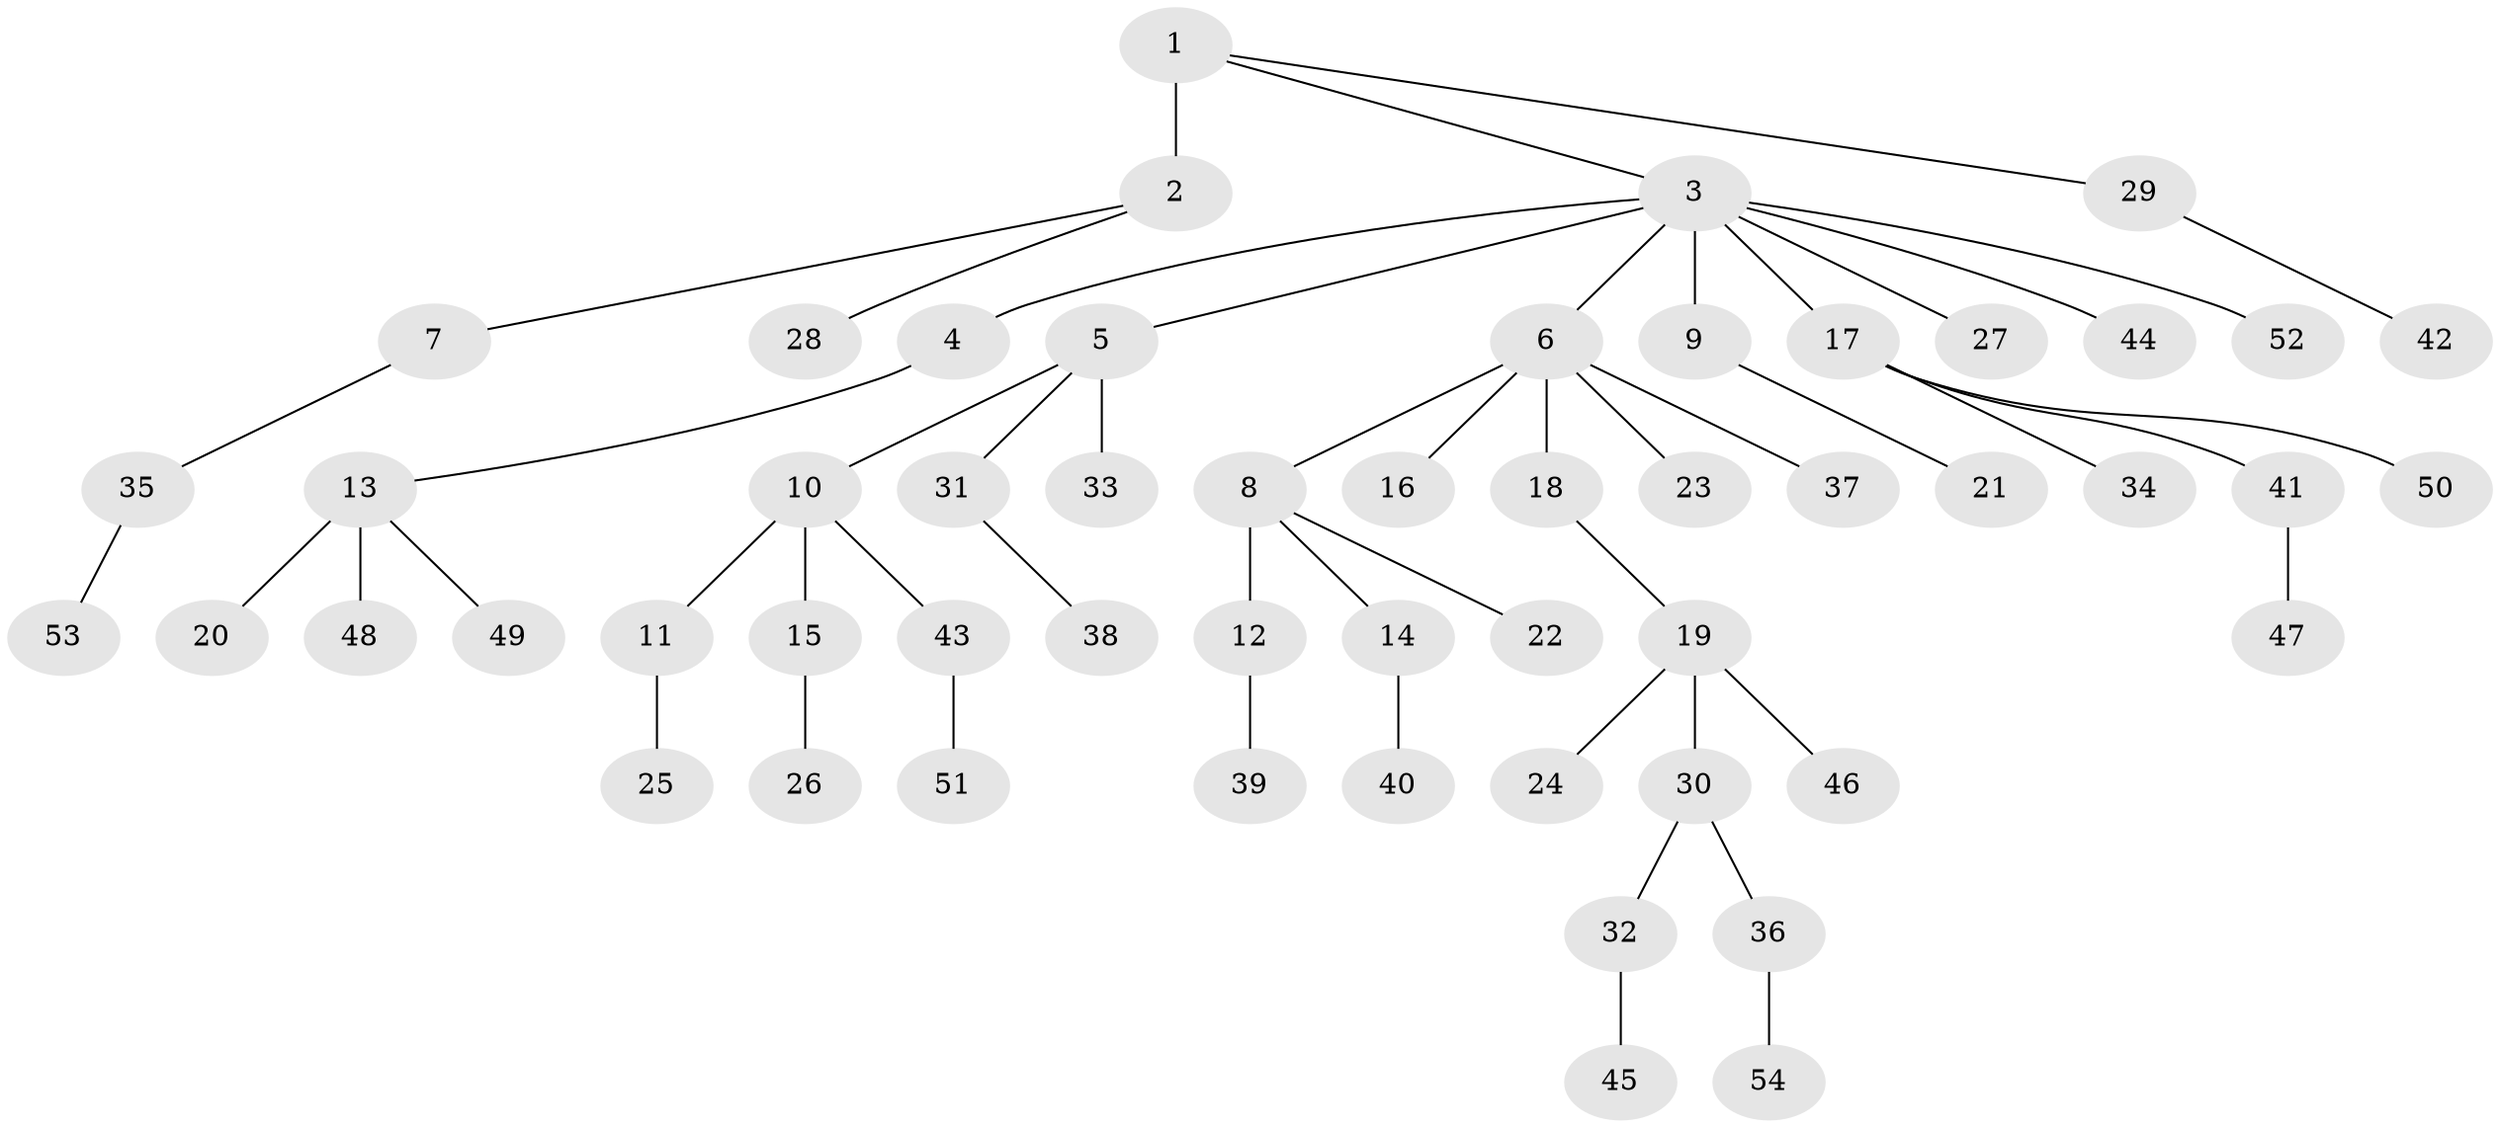 // original degree distribution, {6: 0.018867924528301886, 3: 0.10377358490566038, 9: 0.009433962264150943, 5: 0.04716981132075472, 7: 0.018867924528301886, 1: 0.5377358490566038, 2: 0.24528301886792453, 4: 0.018867924528301886}
// Generated by graph-tools (version 1.1) at 2025/36/03/09/25 02:36:29]
// undirected, 54 vertices, 53 edges
graph export_dot {
graph [start="1"]
  node [color=gray90,style=filled];
  1;
  2;
  3;
  4;
  5;
  6;
  7;
  8;
  9;
  10;
  11;
  12;
  13;
  14;
  15;
  16;
  17;
  18;
  19;
  20;
  21;
  22;
  23;
  24;
  25;
  26;
  27;
  28;
  29;
  30;
  31;
  32;
  33;
  34;
  35;
  36;
  37;
  38;
  39;
  40;
  41;
  42;
  43;
  44;
  45;
  46;
  47;
  48;
  49;
  50;
  51;
  52;
  53;
  54;
  1 -- 2 [weight=3.0];
  1 -- 3 [weight=1.0];
  1 -- 29 [weight=1.0];
  2 -- 7 [weight=1.0];
  2 -- 28 [weight=1.0];
  3 -- 4 [weight=1.0];
  3 -- 5 [weight=1.0];
  3 -- 6 [weight=1.0];
  3 -- 9 [weight=1.0];
  3 -- 17 [weight=1.0];
  3 -- 27 [weight=1.0];
  3 -- 44 [weight=1.0];
  3 -- 52 [weight=1.0];
  4 -- 13 [weight=1.0];
  5 -- 10 [weight=1.0];
  5 -- 31 [weight=1.0];
  5 -- 33 [weight=1.0];
  6 -- 8 [weight=1.0];
  6 -- 16 [weight=1.0];
  6 -- 18 [weight=1.0];
  6 -- 23 [weight=1.0];
  6 -- 37 [weight=1.0];
  7 -- 35 [weight=1.0];
  8 -- 12 [weight=3.0];
  8 -- 14 [weight=1.0];
  8 -- 22 [weight=1.0];
  9 -- 21 [weight=1.0];
  10 -- 11 [weight=1.0];
  10 -- 15 [weight=1.0];
  10 -- 43 [weight=1.0];
  11 -- 25 [weight=1.0];
  12 -- 39 [weight=1.0];
  13 -- 20 [weight=1.0];
  13 -- 48 [weight=2.0];
  13 -- 49 [weight=1.0];
  14 -- 40 [weight=3.0];
  15 -- 26 [weight=1.0];
  17 -- 34 [weight=1.0];
  17 -- 41 [weight=1.0];
  17 -- 50 [weight=1.0];
  18 -- 19 [weight=1.0];
  19 -- 24 [weight=1.0];
  19 -- 30 [weight=1.0];
  19 -- 46 [weight=1.0];
  29 -- 42 [weight=1.0];
  30 -- 32 [weight=1.0];
  30 -- 36 [weight=1.0];
  31 -- 38 [weight=2.0];
  32 -- 45 [weight=1.0];
  35 -- 53 [weight=1.0];
  36 -- 54 [weight=1.0];
  41 -- 47 [weight=1.0];
  43 -- 51 [weight=1.0];
}
